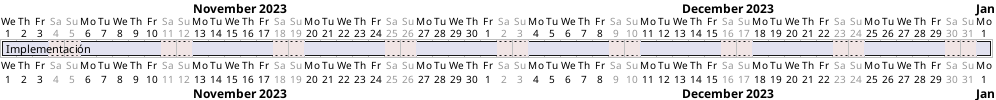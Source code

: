 @startgantt
Project starts 2023-11-01
saturday are closed
sunday are closed

[Implementación] starts 2023-11-01 
[Implementación] ends 2024-01-01
 
@endgantt
